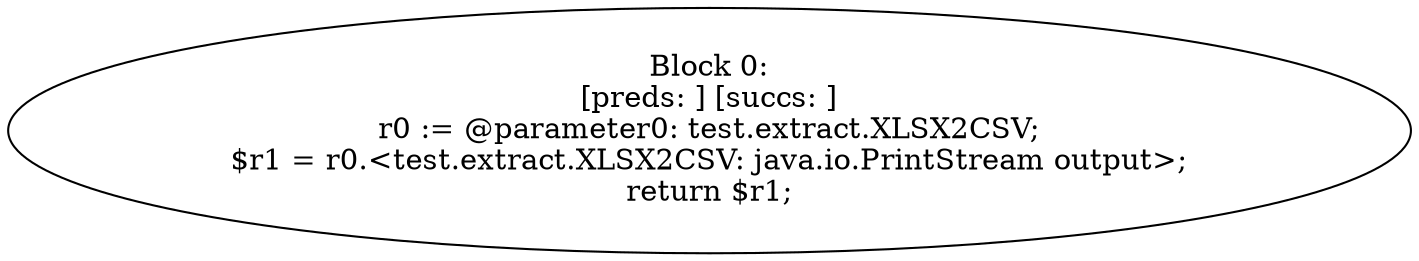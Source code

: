 digraph "unitGraph" {
    "Block 0:
[preds: ] [succs: ]
r0 := @parameter0: test.extract.XLSX2CSV;
$r1 = r0.<test.extract.XLSX2CSV: java.io.PrintStream output>;
return $r1;
"
}
